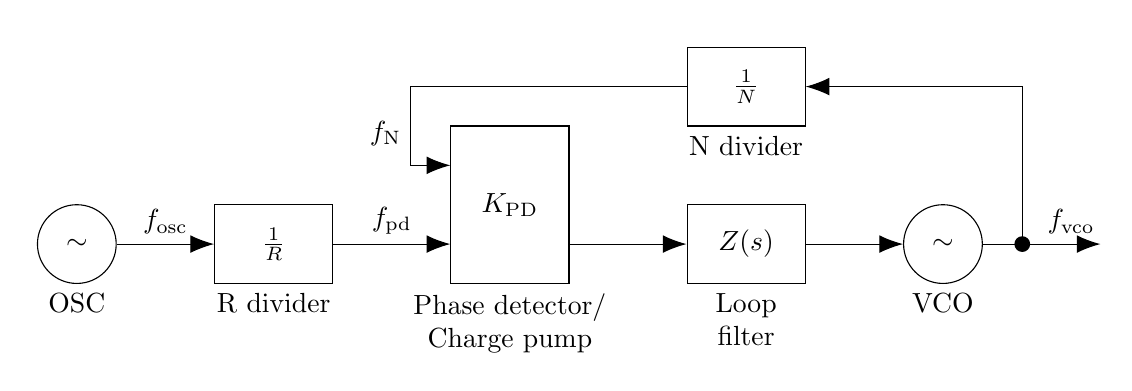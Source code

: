 ﻿\usetikzlibrary{calc}
\begin{tikzpicture}
\node[draw,circle,minimum size=1cm,align=center,label={[align=center]below:OSC},label={[]above:}] (osc) at (0.5,0) {$\sim$};
\node[draw,rectangle,minimum width=1.5cm,minimum height=1cm,align=center,label={[align=center]below:R divider},label={[]above:}] (r) at (3,0) {$\frac{1}{R}$};
\node[draw,rectangle,minimum width=1.5cm,minimum height=2cm,align=center,label={[align=center]below:Phase detector/\\Charge pump},label={[]above:}] (kpd) at (6,0.5) {$K_\text{PD}$};
\node[draw,rectangle,minimum width=1.5cm,minimum height=1cm,align=center,label={[align=center]below:Loop\\filter},label={[]above:}] (z) at (9,0) {$Z(s)$};
\node[draw,rectangle,minimum width=1.5cm,minimum height=1cm,align=center,label={[align=center]below:N divider},label={[]above:}] (n) at (9,2) {$\frac{1}{N}$};
\node[draw,circle,minimum size=1cm,align=center,label={[align=center]below:VCO},label={[]above:}] (vco) at (11.5,0) {$\sim$};

\draw[-{Latex[length=3mm]}] (osc) -- node[pos=0.5,anchor=south] {$f_\text{osc}$} (r);
\draw[-{Latex[length=3mm]}] (r) -- node[pos=0.5,anchor=south] {$f_\text{pd}$} ($(kpd.west)+(0,-0.5)$);
\draw[-{Latex[length=3mm]}] ($(kpd.east)+(0,-0.5)$) --  (z);
\draw[-{Latex[length=3mm]}] (z) -- (vco);
\draw[-{Latex[length=3mm]}] (vco) -- node[pos=0.75,anchor=south] {$f_\text{vco}$} +(2,0);
\draw[-{Latex[length=3mm]}] (vco.east)+(0.5,0) node[fill,circle,inner sep=0,minimum size=0.2cm] {} |-  (n);
\draw[-{Latex[length=3mm]}] (n) -| node[pos=0.8,anchor=east] {$f_\text{N}$} ($(kpd.west)+(-0.5,+0.5)$) --($(kpd.west)+(0,+0.5)$) ;
\end{tikzpicture}